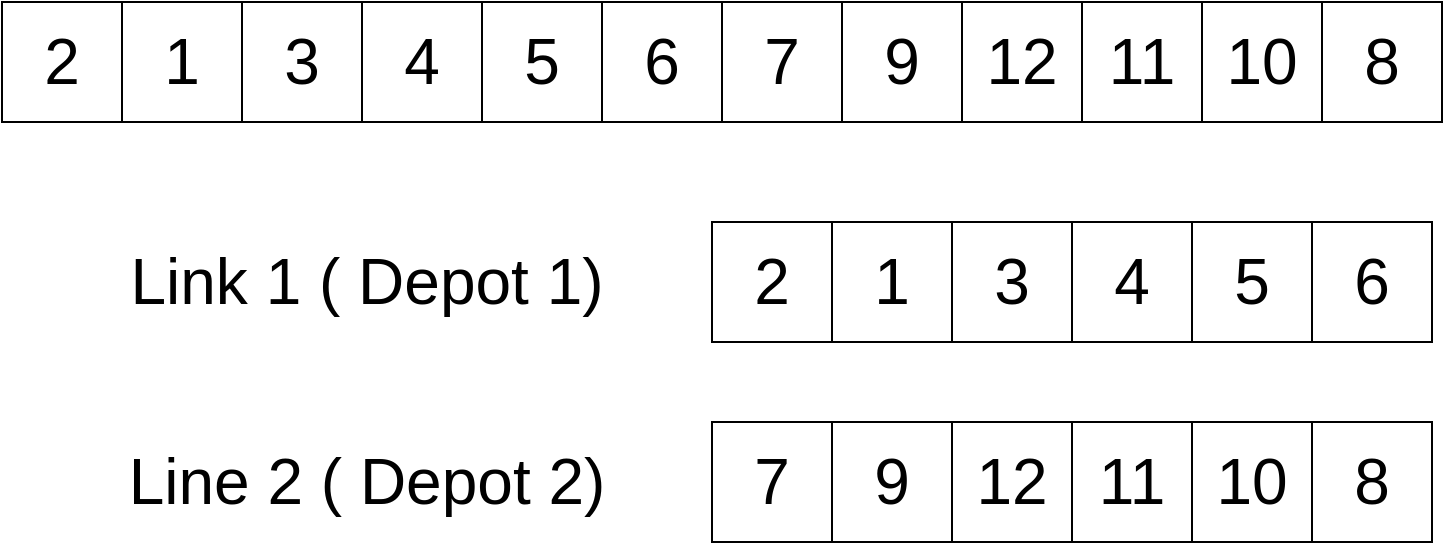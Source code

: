 <mxfile version="14.0.1" type="device"><diagram id="xfsYq8l6Nz-4sB4LuaAN" name="Page-1"><mxGraphModel dx="1422" dy="705" grid="1" gridSize="10" guides="1" tooltips="1" connect="1" arrows="1" fold="1" page="1" pageScale="1" pageWidth="850" pageHeight="1100" math="0" shadow="0"><root><mxCell id="0"/><mxCell id="1" parent="0"/><mxCell id="QOHzw4Z933pNpcGOoUgG-1" value="&lt;font style=&quot;font-size: 32px&quot;&gt;2&lt;/font&gt;" style="rounded=0;whiteSpace=wrap;html=1;" parent="1" vertex="1"><mxGeometry x="70" y="40" width="60" height="60" as="geometry"/></mxCell><mxCell id="QOHzw4Z933pNpcGOoUgG-11" value="&lt;font style=&quot;font-size: 32px&quot;&gt;1&lt;/font&gt;" style="rounded=0;whiteSpace=wrap;html=1;" parent="1" vertex="1"><mxGeometry x="130" y="40" width="60" height="60" as="geometry"/></mxCell><mxCell id="QOHzw4Z933pNpcGOoUgG-12" value="&lt;font style=&quot;font-size: 32px&quot;&gt;3&lt;/font&gt;" style="rounded=0;whiteSpace=wrap;html=1;" parent="1" vertex="1"><mxGeometry x="190" y="40" width="60" height="60" as="geometry"/></mxCell><mxCell id="QOHzw4Z933pNpcGOoUgG-13" value="&lt;font style=&quot;font-size: 32px&quot;&gt;4&lt;/font&gt;" style="rounded=0;whiteSpace=wrap;html=1;fillColor=#FFFFFF;" parent="1" vertex="1"><mxGeometry x="250" y="40" width="60" height="60" as="geometry"/></mxCell><mxCell id="QOHzw4Z933pNpcGOoUgG-14" value="&lt;font style=&quot;font-size: 32px&quot;&gt;5&lt;/font&gt;" style="rounded=0;whiteSpace=wrap;html=1;fillColor=#FFFFFF;" parent="1" vertex="1"><mxGeometry x="310" y="40" width="60" height="60" as="geometry"/></mxCell><mxCell id="QOHzw4Z933pNpcGOoUgG-15" value="&lt;font style=&quot;font-size: 32px&quot;&gt;6&lt;/font&gt;" style="rounded=0;whiteSpace=wrap;html=1;fillColor=#FFFFFF;" parent="1" vertex="1"><mxGeometry x="370" y="40" width="60" height="60" as="geometry"/></mxCell><mxCell id="QOHzw4Z933pNpcGOoUgG-17" value="&lt;font style=&quot;font-size: 32px&quot;&gt;7&lt;/font&gt;" style="rounded=0;whiteSpace=wrap;html=1;fillColor=#FFFFFF;" parent="1" vertex="1"><mxGeometry x="430" y="40" width="60" height="60" as="geometry"/></mxCell><mxCell id="QOHzw4Z933pNpcGOoUgG-18" value="&lt;font style=&quot;font-size: 32px&quot;&gt;9&lt;/font&gt;" style="rounded=0;whiteSpace=wrap;html=1;fillColor=#FFFFFF;" parent="1" vertex="1"><mxGeometry x="490" y="40" width="60" height="60" as="geometry"/></mxCell><mxCell id="QOHzw4Z933pNpcGOoUgG-19" value="&lt;font style=&quot;font-size: 32px&quot;&gt;12&lt;/font&gt;" style="rounded=0;whiteSpace=wrap;html=1;fillColor=#FFFFFF;" parent="1" vertex="1"><mxGeometry x="550" y="40" width="60" height="60" as="geometry"/></mxCell><mxCell id="QOHzw4Z933pNpcGOoUgG-20" value="&lt;font style=&quot;font-size: 32px&quot;&gt;11&lt;/font&gt;" style="rounded=0;whiteSpace=wrap;html=1;fillColor=#FFFFFF;" parent="1" vertex="1"><mxGeometry x="610" y="40" width="60" height="60" as="geometry"/></mxCell><mxCell id="QOHzw4Z933pNpcGOoUgG-21" value="&lt;font style=&quot;font-size: 32px&quot;&gt;10&lt;/font&gt;" style="rounded=0;whiteSpace=wrap;html=1;" parent="1" vertex="1"><mxGeometry x="670" y="40" width="60" height="60" as="geometry"/></mxCell><mxCell id="QOHzw4Z933pNpcGOoUgG-22" value="&lt;font style=&quot;font-size: 32px&quot;&gt;8&lt;/font&gt;" style="rounded=0;whiteSpace=wrap;html=1;" parent="1" vertex="1"><mxGeometry x="730" y="40" width="60" height="60" as="geometry"/></mxCell><mxCell id="XIAi5rGjUhf5QrICsyyx-89" value="&lt;font style=&quot;font-size: 32px&quot;&gt;2&lt;/font&gt;" style="rounded=0;whiteSpace=wrap;html=1;" vertex="1" parent="1"><mxGeometry x="425" y="150" width="60" height="60" as="geometry"/></mxCell><mxCell id="XIAi5rGjUhf5QrICsyyx-90" value="&lt;font style=&quot;font-size: 32px&quot;&gt;1&lt;/font&gt;" style="rounded=0;whiteSpace=wrap;html=1;" vertex="1" parent="1"><mxGeometry x="485" y="150" width="60" height="60" as="geometry"/></mxCell><mxCell id="XIAi5rGjUhf5QrICsyyx-91" value="&lt;font style=&quot;font-size: 32px&quot;&gt;3&lt;/font&gt;" style="rounded=0;whiteSpace=wrap;html=1;" vertex="1" parent="1"><mxGeometry x="545" y="150" width="60" height="60" as="geometry"/></mxCell><mxCell id="XIAi5rGjUhf5QrICsyyx-92" value="&lt;font style=&quot;font-size: 32px&quot;&gt;4&lt;/font&gt;" style="rounded=0;whiteSpace=wrap;html=1;fillColor=#FFFFFF;" vertex="1" parent="1"><mxGeometry x="605" y="150" width="60" height="60" as="geometry"/></mxCell><mxCell id="XIAi5rGjUhf5QrICsyyx-93" value="&lt;font style=&quot;font-size: 32px&quot;&gt;5&lt;/font&gt;" style="rounded=0;whiteSpace=wrap;html=1;fillColor=#FFFFFF;" vertex="1" parent="1"><mxGeometry x="665" y="150" width="60" height="60" as="geometry"/></mxCell><mxCell id="XIAi5rGjUhf5QrICsyyx-94" value="&lt;font style=&quot;font-size: 32px&quot;&gt;6&lt;/font&gt;" style="rounded=0;whiteSpace=wrap;html=1;fillColor=#FFFFFF;" vertex="1" parent="1"><mxGeometry x="725" y="150" width="60" height="60" as="geometry"/></mxCell><mxCell id="XIAi5rGjUhf5QrICsyyx-100" value="&lt;font style=&quot;font-size: 32px&quot;&gt;7&lt;/font&gt;" style="rounded=0;whiteSpace=wrap;html=1;fillColor=#FFFFFF;" vertex="1" parent="1"><mxGeometry x="425" y="250" width="60" height="60" as="geometry"/></mxCell><mxCell id="XIAi5rGjUhf5QrICsyyx-101" value="&lt;font style=&quot;font-size: 32px&quot;&gt;9&lt;/font&gt;" style="rounded=0;whiteSpace=wrap;html=1;fillColor=#FFFFFF;" vertex="1" parent="1"><mxGeometry x="485" y="250" width="60" height="60" as="geometry"/></mxCell><mxCell id="XIAi5rGjUhf5QrICsyyx-102" value="&lt;font style=&quot;font-size: 32px&quot;&gt;12&lt;/font&gt;" style="rounded=0;whiteSpace=wrap;html=1;fillColor=#FFFFFF;" vertex="1" parent="1"><mxGeometry x="545" y="250" width="60" height="60" as="geometry"/></mxCell><mxCell id="XIAi5rGjUhf5QrICsyyx-103" value="&lt;font style=&quot;font-size: 32px&quot;&gt;11&lt;/font&gt;" style="rounded=0;whiteSpace=wrap;html=1;fillColor=#FFFFFF;" vertex="1" parent="1"><mxGeometry x="605" y="250" width="60" height="60" as="geometry"/></mxCell><mxCell id="XIAi5rGjUhf5QrICsyyx-104" value="&lt;font style=&quot;font-size: 32px&quot;&gt;10&lt;/font&gt;" style="rounded=0;whiteSpace=wrap;html=1;" vertex="1" parent="1"><mxGeometry x="665" y="250" width="60" height="60" as="geometry"/></mxCell><mxCell id="XIAi5rGjUhf5QrICsyyx-105" value="&lt;font style=&quot;font-size: 32px&quot;&gt;8&lt;/font&gt;" style="rounded=0;whiteSpace=wrap;html=1;" vertex="1" parent="1"><mxGeometry x="725" y="250" width="60" height="60" as="geometry"/></mxCell><mxCell id="XIAi5rGjUhf5QrICsyyx-106" value="&lt;font style=&quot;font-size: 32px&quot;&gt;Link 1 ( Depot 1)&lt;/font&gt;" style="text;html=1;strokeColor=none;fillColor=none;align=center;verticalAlign=middle;whiteSpace=wrap;rounded=0;" vertex="1" parent="1"><mxGeometry x="130" y="170" width="245" height="20" as="geometry"/></mxCell><mxCell id="XIAi5rGjUhf5QrICsyyx-108" value="&lt;font style=&quot;font-size: 32px&quot;&gt;Line 2 ( Depot 2)&lt;/font&gt;" style="text;html=1;strokeColor=none;fillColor=none;align=center;verticalAlign=middle;whiteSpace=wrap;rounded=0;" vertex="1" parent="1"><mxGeometry x="130" y="270" width="245" height="20" as="geometry"/></mxCell></root></mxGraphModel></diagram></mxfile>